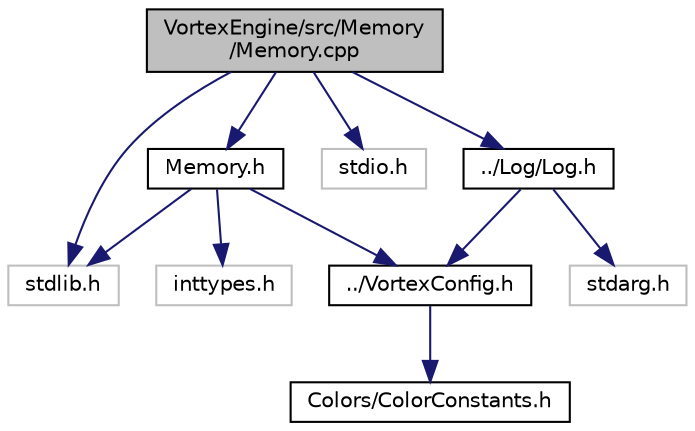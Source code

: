 digraph "VortexEngine/src/Memory/Memory.cpp"
{
 // INTERACTIVE_SVG=YES
 // LATEX_PDF_SIZE
  bgcolor="transparent";
  edge [fontname="Helvetica",fontsize="10",labelfontname="Helvetica",labelfontsize="10"];
  node [fontname="Helvetica",fontsize="10",shape=record];
  Node1 [label="VortexEngine/src/Memory\l/Memory.cpp",height=0.2,width=0.4,color="black", fillcolor="grey75", style="filled", fontcolor="black",tooltip=" "];
  Node1 -> Node2 [color="midnightblue",fontsize="10",style="solid",fontname="Helvetica"];
  Node2 [label="Memory.h",height=0.2,width=0.4,color="black",URL="$Memory_8h.html",tooltip=" "];
  Node2 -> Node3 [color="midnightblue",fontsize="10",style="solid",fontname="Helvetica"];
  Node3 [label="inttypes.h",height=0.2,width=0.4,color="grey75",tooltip=" "];
  Node2 -> Node4 [color="midnightblue",fontsize="10",style="solid",fontname="Helvetica"];
  Node4 [label="stdlib.h",height=0.2,width=0.4,color="grey75",tooltip=" "];
  Node2 -> Node5 [color="midnightblue",fontsize="10",style="solid",fontname="Helvetica"];
  Node5 [label="../VortexConfig.h",height=0.2,width=0.4,color="black",URL="$VortexConfig_8h.html",tooltip=" "];
  Node5 -> Node6 [color="midnightblue",fontsize="10",style="solid",fontname="Helvetica"];
  Node6 [label="Colors/ColorConstants.h",height=0.2,width=0.4,color="black",URL="$ColorConstants_8h.html",tooltip=" "];
  Node1 -> Node4 [color="midnightblue",fontsize="10",style="solid",fontname="Helvetica"];
  Node1 -> Node7 [color="midnightblue",fontsize="10",style="solid",fontname="Helvetica"];
  Node7 [label="stdio.h",height=0.2,width=0.4,color="grey75",tooltip=" "];
  Node1 -> Node8 [color="midnightblue",fontsize="10",style="solid",fontname="Helvetica"];
  Node8 [label="../Log/Log.h",height=0.2,width=0.4,color="black",URL="$Log_8h.html",tooltip=" "];
  Node8 -> Node9 [color="midnightblue",fontsize="10",style="solid",fontname="Helvetica"];
  Node9 [label="stdarg.h",height=0.2,width=0.4,color="grey75",tooltip=" "];
  Node8 -> Node5 [color="midnightblue",fontsize="10",style="solid",fontname="Helvetica"];
}

